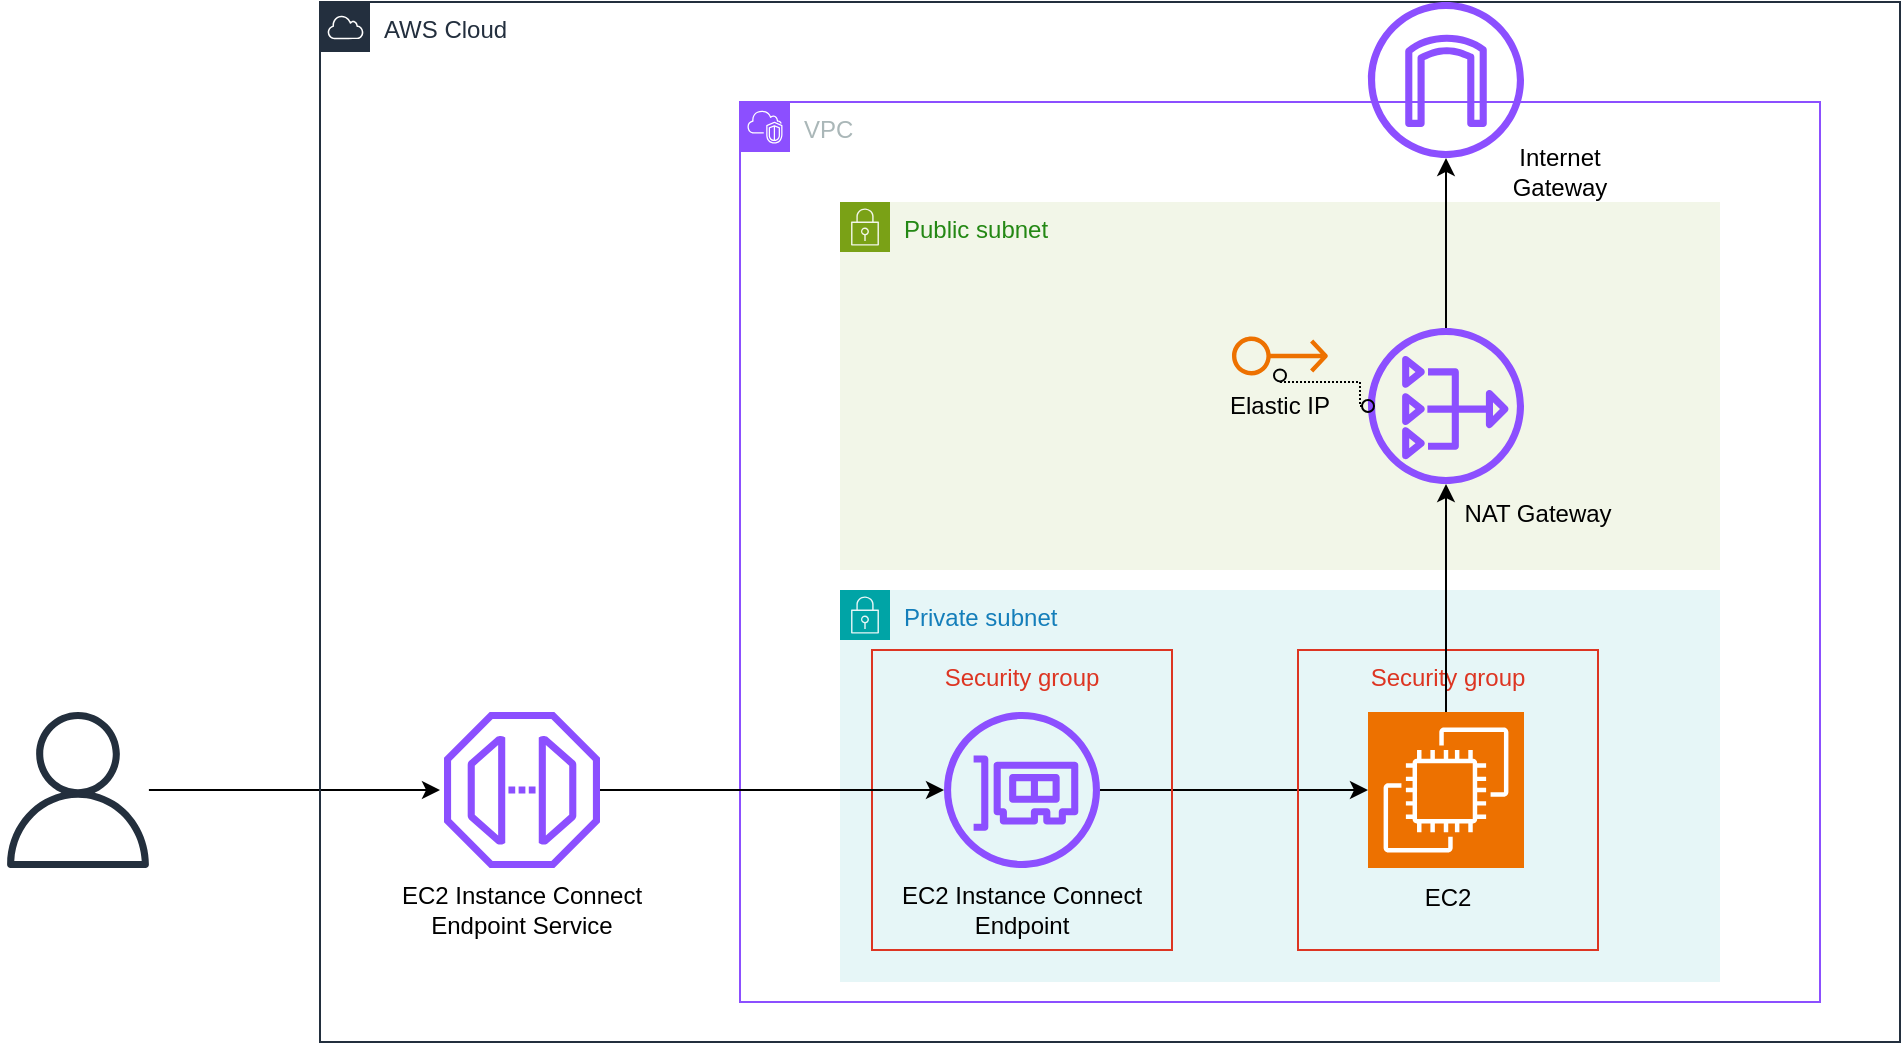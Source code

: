 <mxfile version="24.7.8">
  <diagram name="ページ1" id="0lzz0qcHJcDkH_nxHKsg">
    <mxGraphModel dx="2172" dy="1305" grid="1" gridSize="10" guides="1" tooltips="1" connect="1" arrows="1" fold="1" page="1" pageScale="1" pageWidth="827" pageHeight="1169" math="0" shadow="0">
      <root>
        <mxCell id="0" />
        <mxCell id="1" parent="0" />
        <mxCell id="LIO6guwHClqdhaRPujZN-2" value="Public subnet" style="points=[[0,0],[0.25,0],[0.5,0],[0.75,0],[1,0],[1,0.25],[1,0.5],[1,0.75],[1,1],[0.75,1],[0.5,1],[0.25,1],[0,1],[0,0.75],[0,0.5],[0,0.25]];outlineConnect=0;gradientColor=none;html=1;whiteSpace=wrap;fontSize=12;fontStyle=0;container=1;pointerEvents=0;collapsible=0;recursiveResize=0;shape=mxgraph.aws4.group;grIcon=mxgraph.aws4.group_security_group;grStroke=0;strokeColor=#7AA116;fillColor=#F2F6E8;verticalAlign=top;align=left;spacingLeft=30;fontColor=#248814;dashed=0;" parent="1" vertex="1">
          <mxGeometry x="-60" y="360" width="440" height="184" as="geometry" />
        </mxCell>
        <mxCell id="8wl--d6G9Zwy83Y7K9Jy-8" value="" style="group" parent="LIO6guwHClqdhaRPujZN-2" vertex="1" connectable="0">
          <mxGeometry x="254" y="63" width="98" height="108" as="geometry" />
        </mxCell>
        <mxCell id="LIO6guwHClqdhaRPujZN-9" value="" style="sketch=0;outlineConnect=0;fontColor=#232F3E;gradientColor=none;fillColor=#8C4FFF;strokeColor=none;dashed=0;verticalLabelPosition=bottom;verticalAlign=top;align=center;html=1;fontSize=12;fontStyle=0;aspect=fixed;pointerEvents=1;shape=mxgraph.aws4.nat_gateway;" parent="8wl--d6G9Zwy83Y7K9Jy-8" vertex="1">
          <mxGeometry x="10" width="78" height="78" as="geometry" />
        </mxCell>
        <mxCell id="8wl--d6G9Zwy83Y7K9Jy-3" value="NAT Gateway" style="text;html=1;align=center;verticalAlign=middle;whiteSpace=wrap;rounded=0;" parent="8wl--d6G9Zwy83Y7K9Jy-8" vertex="1">
          <mxGeometry x="46" y="78" width="98" height="30" as="geometry" />
        </mxCell>
        <mxCell id="8wl--d6G9Zwy83Y7K9Jy-9" value="" style="group" parent="LIO6guwHClqdhaRPujZN-2" vertex="1" connectable="0">
          <mxGeometry x="171" y="67" width="98" height="50" as="geometry" />
        </mxCell>
        <mxCell id="8wl--d6G9Zwy83Y7K9Jy-4" value="" style="sketch=0;outlineConnect=0;fontColor=#232F3E;gradientColor=none;fillColor=#ED7100;strokeColor=none;dashed=0;verticalLabelPosition=bottom;verticalAlign=top;align=center;html=1;fontSize=12;fontStyle=0;aspect=fixed;pointerEvents=1;shape=mxgraph.aws4.elastic_ip_address;" parent="8wl--d6G9Zwy83Y7K9Jy-9" vertex="1">
          <mxGeometry x="25" width="48" height="20" as="geometry" />
        </mxCell>
        <mxCell id="8wl--d6G9Zwy83Y7K9Jy-7" value="Elastic IP" style="text;html=1;align=center;verticalAlign=middle;whiteSpace=wrap;rounded=0;" parent="8wl--d6G9Zwy83Y7K9Jy-9" vertex="1">
          <mxGeometry y="20" width="98" height="30" as="geometry" />
        </mxCell>
        <mxCell id="8wl--d6G9Zwy83Y7K9Jy-10" value="" style="edgeStyle=orthogonalEdgeStyle;rounded=0;orthogonalLoop=1;jettySize=auto;html=1;endArrow=oval;endFill=0;startArrow=oval;startFill=0;dashed=1;dashPattern=1 1;" parent="LIO6guwHClqdhaRPujZN-2" source="LIO6guwHClqdhaRPujZN-9" target="8wl--d6G9Zwy83Y7K9Jy-4" edge="1">
          <mxGeometry relative="1" as="geometry">
            <Array as="points">
              <mxPoint x="260" y="102" />
              <mxPoint x="260" y="90" />
              <mxPoint x="220" y="90" />
            </Array>
          </mxGeometry>
        </mxCell>
        <mxCell id="LIO6guwHClqdhaRPujZN-4" value="VPC" style="points=[[0,0],[0.25,0],[0.5,0],[0.75,0],[1,0],[1,0.25],[1,0.5],[1,0.75],[1,1],[0.75,1],[0.5,1],[0.25,1],[0,1],[0,0.75],[0,0.5],[0,0.25]];outlineConnect=0;gradientColor=none;html=1;whiteSpace=wrap;fontSize=12;fontStyle=0;container=0;pointerEvents=0;collapsible=0;recursiveResize=0;shape=mxgraph.aws4.group;grIcon=mxgraph.aws4.group_vpc2;strokeColor=#8C4FFF;fillColor=none;verticalAlign=top;align=left;spacingLeft=30;fontColor=#AAB7B8;dashed=0;" parent="1" vertex="1">
          <mxGeometry x="-110" y="310" width="540" height="450" as="geometry" />
        </mxCell>
        <mxCell id="8wl--d6G9Zwy83Y7K9Jy-13" value="" style="group" parent="1" vertex="1" connectable="0">
          <mxGeometry x="-290" y="611" width="142" height="118" as="geometry" />
        </mxCell>
        <mxCell id="8wl--d6G9Zwy83Y7K9Jy-12" value="" style="sketch=0;outlineConnect=0;fontColor=#232F3E;gradientColor=none;fillColor=#8C4FFF;strokeColor=none;dashed=0;verticalLabelPosition=bottom;verticalAlign=top;align=center;html=1;fontSize=12;fontStyle=0;aspect=fixed;pointerEvents=1;shape=mxgraph.aws4.endpoint;" parent="8wl--d6G9Zwy83Y7K9Jy-13" vertex="1">
          <mxGeometry x="32" y="4" width="78" height="78" as="geometry" />
        </mxCell>
        <mxCell id="8wl--d6G9Zwy83Y7K9Jy-2" value="EC2 Instance Connect Endpoint Service" style="text;html=1;align=center;verticalAlign=middle;whiteSpace=wrap;rounded=0;" parent="8wl--d6G9Zwy83Y7K9Jy-13" vertex="1">
          <mxGeometry y="88" width="142" height="30" as="geometry" />
        </mxCell>
        <mxCell id="8wl--d6G9Zwy83Y7K9Jy-27" style="edgeStyle=orthogonalEdgeStyle;rounded=0;orthogonalLoop=1;jettySize=auto;html=1;" parent="1" source="8wl--d6G9Zwy83Y7K9Jy-26" edge="1">
          <mxGeometry relative="1" as="geometry">
            <mxPoint x="-260" y="654" as="targetPoint" />
          </mxGeometry>
        </mxCell>
        <mxCell id="8wl--d6G9Zwy83Y7K9Jy-26" value="" style="sketch=0;outlineConnect=0;fontColor=#232F3E;gradientColor=none;fillColor=#232F3D;strokeColor=none;dashed=0;verticalLabelPosition=bottom;verticalAlign=top;align=center;html=1;fontSize=12;fontStyle=0;aspect=fixed;pointerEvents=1;shape=mxgraph.aws4.user;" parent="1" vertex="1">
          <mxGeometry x="-480" y="615" width="78" height="78" as="geometry" />
        </mxCell>
        <mxCell id="8wl--d6G9Zwy83Y7K9Jy-29" value="AWS Cloud" style="points=[[0,0],[0.25,0],[0.5,0],[0.75,0],[1,0],[1,0.25],[1,0.5],[1,0.75],[1,1],[0.75,1],[0.5,1],[0.25,1],[0,1],[0,0.75],[0,0.5],[0,0.25]];outlineConnect=0;gradientColor=none;html=1;whiteSpace=wrap;fontSize=12;fontStyle=0;container=1;pointerEvents=0;collapsible=0;recursiveResize=0;shape=mxgraph.aws4.group;grIcon=mxgraph.aws4.group_aws_cloud;strokeColor=#232F3E;fillColor=none;verticalAlign=top;align=left;spacingLeft=30;fontColor=#232F3E;dashed=0;" parent="1" vertex="1">
          <mxGeometry x="-320" y="260" width="790" height="520" as="geometry" />
        </mxCell>
        <mxCell id="LIO6guwHClqdhaRPujZN-8" value="" style="sketch=0;outlineConnect=0;fontColor=#232F3E;gradientColor=none;fillColor=#8C4FFF;strokeColor=none;dashed=0;verticalLabelPosition=bottom;verticalAlign=top;align=center;html=1;fontSize=12;fontStyle=0;aspect=fixed;pointerEvents=1;shape=mxgraph.aws4.internet_gateway;" parent="8wl--d6G9Zwy83Y7K9Jy-29" vertex="1">
          <mxGeometry x="524" width="78" height="78" as="geometry" />
        </mxCell>
        <mxCell id="_kKeu2DVVQN2PKiD8BDX-1" value="Internet Gateway" style="text;html=1;align=center;verticalAlign=middle;whiteSpace=wrap;rounded=0;" parent="8wl--d6G9Zwy83Y7K9Jy-29" vertex="1">
          <mxGeometry x="590" y="70" width="60" height="30" as="geometry" />
        </mxCell>
        <mxCell id="LIO6guwHClqdhaRPujZN-5" value="Private subnet" style="points=[[0,0],[0.25,0],[0.5,0],[0.75,0],[1,0],[1,0.25],[1,0.5],[1,0.75],[1,1],[0.75,1],[0.5,1],[0.25,1],[0,1],[0,0.75],[0,0.5],[0,0.25]];outlineConnect=0;gradientColor=none;html=1;whiteSpace=wrap;fontSize=12;fontStyle=0;container=1;pointerEvents=0;collapsible=0;recursiveResize=0;shape=mxgraph.aws4.group;grIcon=mxgraph.aws4.group_security_group;grStroke=0;strokeColor=#00A4A6;fillColor=#E6F6F7;verticalAlign=top;align=left;spacingLeft=30;fontColor=#147EBA;dashed=0;" parent="1" vertex="1">
          <mxGeometry x="-60" y="554" width="440" height="196" as="geometry" />
        </mxCell>
        <mxCell id="8wl--d6G9Zwy83Y7K9Jy-23" style="edgeStyle=orthogonalEdgeStyle;rounded=0;orthogonalLoop=1;jettySize=auto;html=1;" parent="LIO6guwHClqdhaRPujZN-5" source="8wl--d6G9Zwy83Y7K9Jy-15" target="LIO6guwHClqdhaRPujZN-13" edge="1">
          <mxGeometry relative="1" as="geometry" />
        </mxCell>
        <mxCell id="8wl--d6G9Zwy83Y7K9Jy-16" value="" style="group" parent="LIO6guwHClqdhaRPujZN-5" vertex="1" connectable="0">
          <mxGeometry x="260" y="57" width="88" height="112" as="geometry" />
        </mxCell>
        <mxCell id="LIO6guwHClqdhaRPujZN-13" value="" style="sketch=0;points=[[0,0,0],[0.25,0,0],[0.5,0,0],[0.75,0,0],[1,0,0],[0,1,0],[0.25,1,0],[0.5,1,0],[0.75,1,0],[1,1,0],[0,0.25,0],[0,0.5,0],[0,0.75,0],[1,0.25,0],[1,0.5,0],[1,0.75,0]];outlineConnect=0;fontColor=#232F3E;fillColor=#ED7100;strokeColor=#ffffff;dashed=0;verticalLabelPosition=bottom;verticalAlign=top;align=center;html=1;fontSize=12;fontStyle=0;aspect=fixed;shape=mxgraph.aws4.resourceIcon;resIcon=mxgraph.aws4.ec2;" parent="8wl--d6G9Zwy83Y7K9Jy-16" vertex="1">
          <mxGeometry x="4" y="4" width="78" height="78" as="geometry" />
        </mxCell>
        <mxCell id="8wl--d6G9Zwy83Y7K9Jy-11" value="EC2" style="text;html=1;align=center;verticalAlign=middle;whiteSpace=wrap;rounded=0;" parent="8wl--d6G9Zwy83Y7K9Jy-16" vertex="1">
          <mxGeometry y="82" width="88" height="30" as="geometry" />
        </mxCell>
        <mxCell id="V7fx_z5avPRs1USmEm9l-2" value="" style="group" parent="LIO6guwHClqdhaRPujZN-5" vertex="1" connectable="0">
          <mxGeometry x="20" y="57" width="142" height="112" as="geometry" />
        </mxCell>
        <mxCell id="8wl--d6G9Zwy83Y7K9Jy-15" value="" style="sketch=0;outlineConnect=0;fontColor=#232F3E;gradientColor=none;fillColor=#8C4FFF;strokeColor=none;dashed=0;verticalLabelPosition=bottom;verticalAlign=top;align=center;html=1;fontSize=12;fontStyle=0;aspect=fixed;pointerEvents=1;shape=mxgraph.aws4.elastic_network_interface;" parent="V7fx_z5avPRs1USmEm9l-2" vertex="1">
          <mxGeometry x="32" y="4" width="78" height="78" as="geometry" />
        </mxCell>
        <mxCell id="8wl--d6G9Zwy83Y7K9Jy-28" value="EC2 Instance Connect Endpoint" style="text;html=1;align=center;verticalAlign=middle;whiteSpace=wrap;rounded=0;" parent="V7fx_z5avPRs1USmEm9l-2" vertex="1">
          <mxGeometry y="88" width="142" height="30" as="geometry" />
        </mxCell>
        <mxCell id="V7fx_z5avPRs1USmEm9l-1" value="Security group" style="fillColor=none;strokeColor=#DD3522;verticalAlign=top;fontStyle=0;fontColor=#DD3522;whiteSpace=wrap;html=1;" parent="LIO6guwHClqdhaRPujZN-5" vertex="1">
          <mxGeometry x="16" y="30" width="150" height="150" as="geometry" />
        </mxCell>
        <mxCell id="V7fx_z5avPRs1USmEm9l-6" value="Security group" style="fillColor=none;strokeColor=#DD3522;verticalAlign=top;fontStyle=0;fontColor=#DD3522;whiteSpace=wrap;html=1;" parent="LIO6guwHClqdhaRPujZN-5" vertex="1">
          <mxGeometry x="229" y="30" width="150" height="150" as="geometry" />
        </mxCell>
        <mxCell id="8wl--d6G9Zwy83Y7K9Jy-24" style="edgeStyle=orthogonalEdgeStyle;rounded=0;orthogonalLoop=1;jettySize=auto;html=1;exitX=0.5;exitY=0;exitDx=0;exitDy=0;exitPerimeter=0;" parent="1" source="LIO6guwHClqdhaRPujZN-13" target="LIO6guwHClqdhaRPujZN-9" edge="1">
          <mxGeometry relative="1" as="geometry" />
        </mxCell>
        <mxCell id="8wl--d6G9Zwy83Y7K9Jy-22" style="edgeStyle=orthogonalEdgeStyle;rounded=0;orthogonalLoop=1;jettySize=auto;html=1;" parent="1" source="8wl--d6G9Zwy83Y7K9Jy-12" target="8wl--d6G9Zwy83Y7K9Jy-15" edge="1">
          <mxGeometry relative="1" as="geometry" />
        </mxCell>
        <mxCell id="V7fx_z5avPRs1USmEm9l-3" style="edgeStyle=orthogonalEdgeStyle;rounded=0;orthogonalLoop=1;jettySize=auto;html=1;" parent="1" source="LIO6guwHClqdhaRPujZN-9" target="LIO6guwHClqdhaRPujZN-8" edge="1">
          <mxGeometry relative="1" as="geometry" />
        </mxCell>
      </root>
    </mxGraphModel>
  </diagram>
</mxfile>

